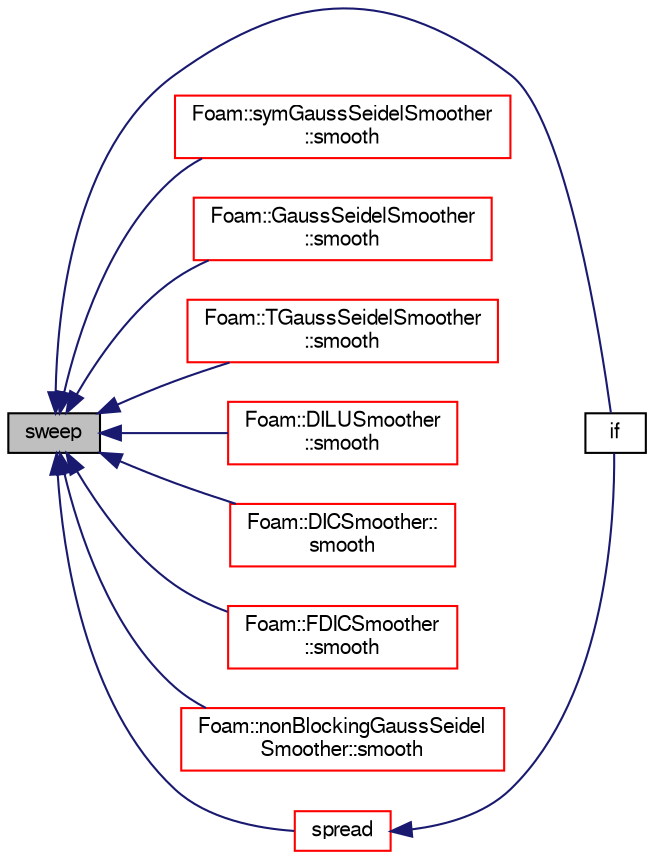 digraph "sweep"
{
  bgcolor="transparent";
  edge [fontname="FreeSans",fontsize="10",labelfontname="FreeSans",labelfontsize="10"];
  node [fontname="FreeSans",fontsize="10",shape=record];
  rankdir="LR";
  Node20575 [label="sweep",height=0.2,width=0.4,color="black", fillcolor="grey75", style="filled", fontcolor="black"];
  Node20575 -> Node20576 [dir="back",color="midnightblue",fontsize="10",style="solid",fontname="FreeSans"];
  Node20576 [label="if",height=0.2,width=0.4,color="black",URL="$a38441.html#a75c6a57dd63841e1ed00e5cc88efccae"];
  Node20575 -> Node20577 [dir="back",color="midnightblue",fontsize="10",style="solid",fontname="FreeSans"];
  Node20577 [label="Foam::symGaussSeidelSmoother\l::smooth",height=0.2,width=0.4,color="red",URL="$a26950.html#a8622cba882900a35ce041c544a6134c0",tooltip="Smooth for the given number of sweeps. "];
  Node20575 -> Node20579 [dir="back",color="midnightblue",fontsize="10",style="solid",fontname="FreeSans"];
  Node20579 [label="Foam::GaussSeidelSmoother\l::smooth",height=0.2,width=0.4,color="red",URL="$a26942.html#a8622cba882900a35ce041c544a6134c0",tooltip="Smooth for the given number of sweeps. "];
  Node20575 -> Node20581 [dir="back",color="midnightblue",fontsize="10",style="solid",fontname="FreeSans"];
  Node20581 [label="Foam::TGaussSeidelSmoother\l::smooth",height=0.2,width=0.4,color="red",URL="$a26826.html#a2727a700fb0cafd8fb6b7e04f558fca7",tooltip="Smooth for the given number of sweeps. "];
  Node20575 -> Node20583 [dir="back",color="midnightblue",fontsize="10",style="solid",fontname="FreeSans"];
  Node20583 [label="Foam::DILUSmoother\l::smooth",height=0.2,width=0.4,color="red",URL="$a26930.html#a4426ea3b613e415911d1fe07b617c4cb",tooltip="Smooth the solution for a given number of sweeps. "];
  Node20575 -> Node20585 [dir="back",color="midnightblue",fontsize="10",style="solid",fontname="FreeSans"];
  Node20585 [label="Foam::DICSmoother::\lsmooth",height=0.2,width=0.4,color="red",URL="$a26922.html#a4426ea3b613e415911d1fe07b617c4cb",tooltip="Smooth the solution for a given number of sweeps. "];
  Node20575 -> Node20587 [dir="back",color="midnightblue",fontsize="10",style="solid",fontname="FreeSans"];
  Node20587 [label="Foam::FDICSmoother\l::smooth",height=0.2,width=0.4,color="red",URL="$a26938.html#a4426ea3b613e415911d1fe07b617c4cb",tooltip="Smooth the solution for a given number of sweeps. "];
  Node20575 -> Node20589 [dir="back",color="midnightblue",fontsize="10",style="solid",fontname="FreeSans"];
  Node20589 [label="Foam::nonBlockingGaussSeidel\lSmoother::smooth",height=0.2,width=0.4,color="red",URL="$a26946.html#a84def9b216d3c88d8c9d2e410aa7ff04",tooltip="Smooth for the given number of sweeps. "];
  Node20575 -> Node20591 [dir="back",color="midnightblue",fontsize="10",style="solid",fontname="FreeSans"];
  Node20591 [label="spread",height=0.2,width=0.4,color="red",URL="$a21134.html#a8a82f265e99ca3a2aa0d656f2388b991"];
  Node20591 -> Node20576 [dir="back",color="midnightblue",fontsize="10",style="solid",fontname="FreeSans"];
}
